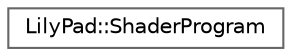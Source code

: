 digraph "Graphical Class Hierarchy"
{
 // LATEX_PDF_SIZE
  bgcolor="transparent";
  edge [fontname=Helvetica,fontsize=10,labelfontname=Helvetica,labelfontsize=10];
  node [fontname=Helvetica,fontsize=10,shape=box,height=0.2,width=0.4];
  rankdir="LR";
  Node0 [id="Node000000",label="LilyPad::ShaderProgram",height=0.2,width=0.4,color="grey40", fillcolor="white", style="filled",URL="$classLilyPad_1_1ShaderProgram.html",tooltip=" "];
}
